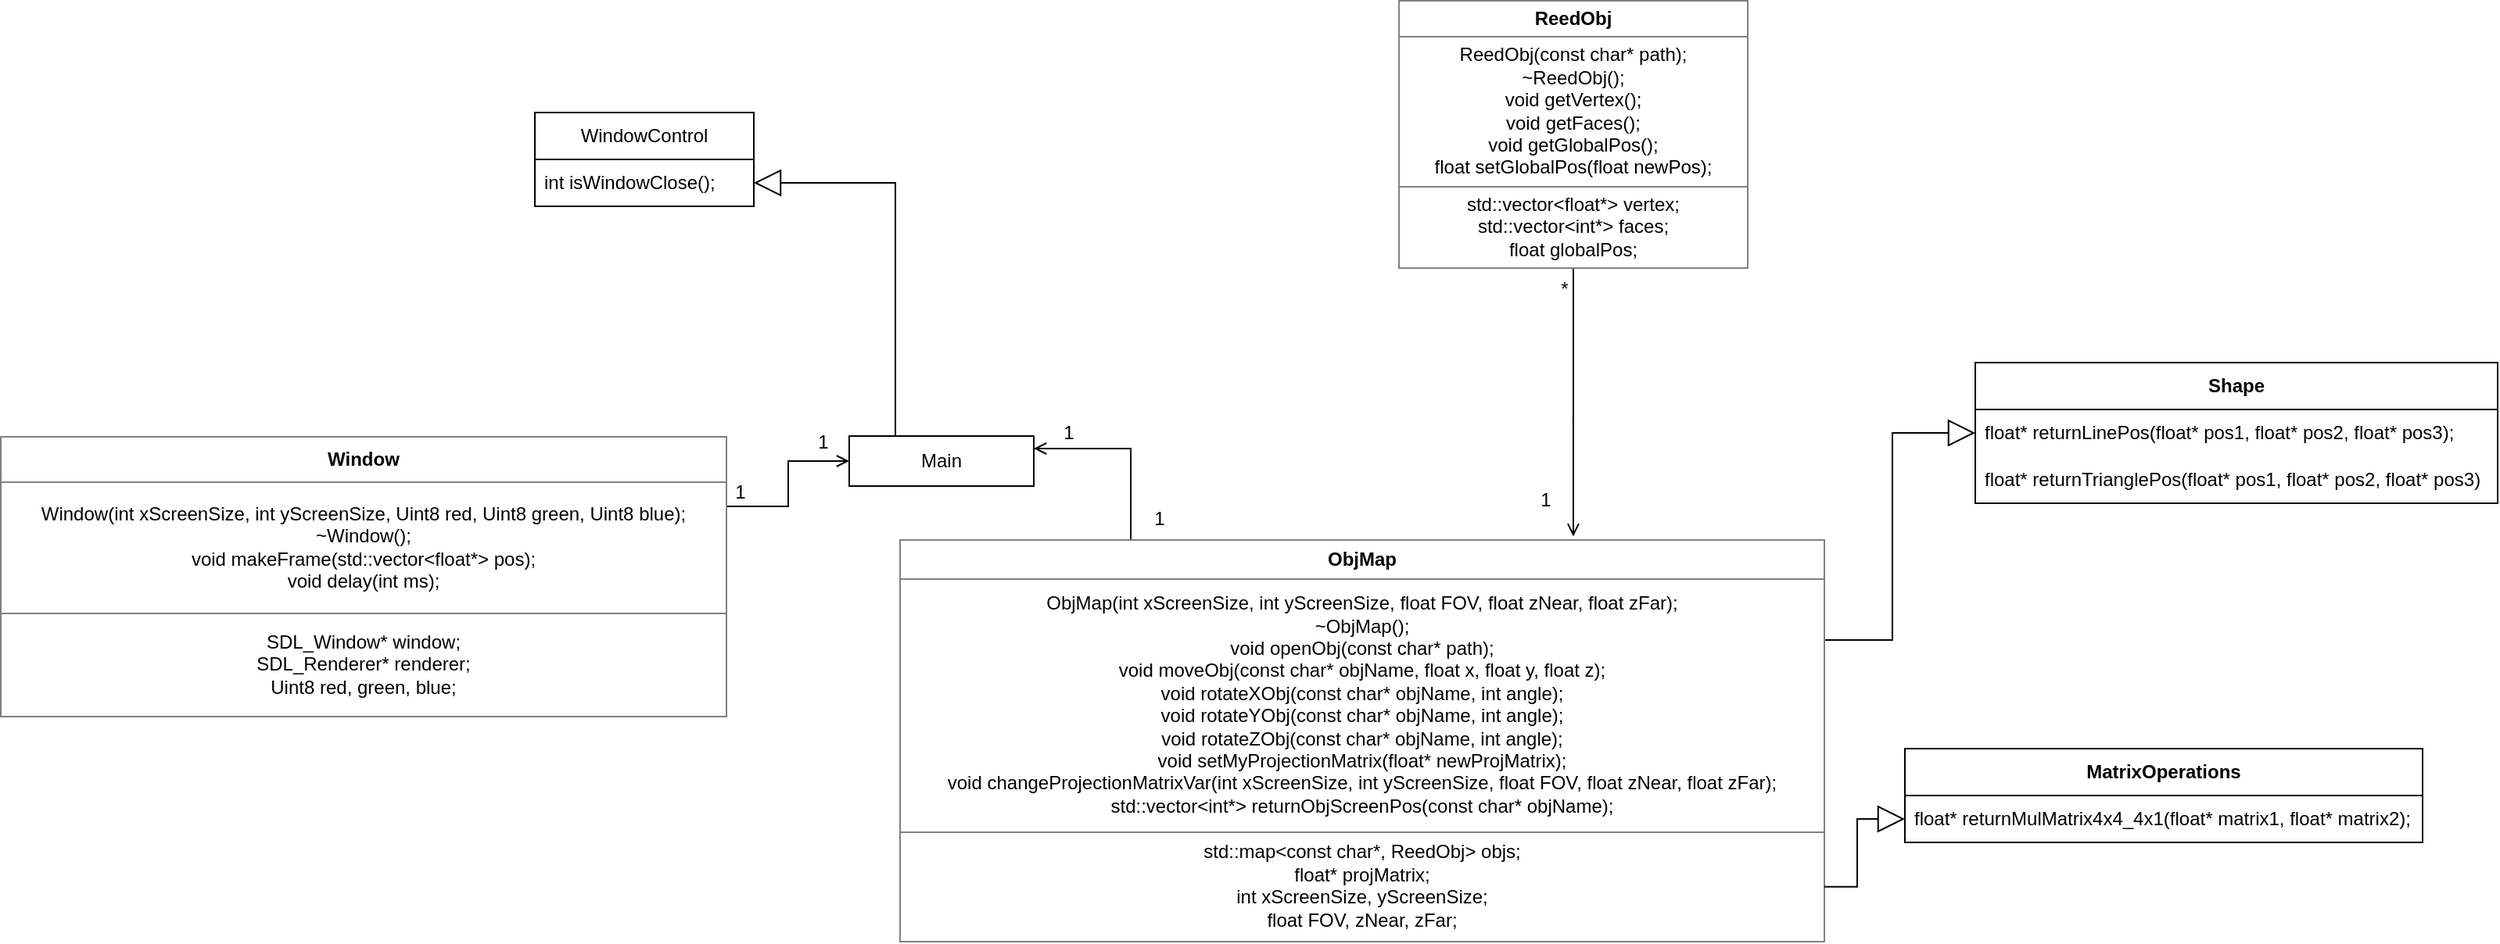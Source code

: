 <mxfile version="26.2.9">
  <diagram name="Σελίδα-1" id="OFntSI4oT4wJLD86fKHg">
    <mxGraphModel dx="1865" dy="984" grid="0" gridSize="10" guides="1" tooltips="1" connect="1" arrows="1" fold="1" page="0" pageScale="1" pageWidth="827" pageHeight="1169" math="0" shadow="0">
      <root>
        <mxCell id="0" />
        <mxCell id="1" parent="0" />
        <mxCell id="buyy8IlMTGKg0NcyNON4-15" value="" style="rounded=0;whiteSpace=wrap;html=1;" parent="1" vertex="1">
          <mxGeometry x="-2" y="-97" width="118" height="32" as="geometry" />
        </mxCell>
        <UserObject label="Main" placeholders="1" name="Variable" id="buyy8IlMTGKg0NcyNON4-16">
          <mxCell style="text;html=1;strokeColor=none;fillColor=none;align=center;verticalAlign=middle;whiteSpace=wrap;overflow=hidden;" parent="1" vertex="1">
            <mxGeometry x="17" y="-91" width="80" height="20" as="geometry" />
          </mxCell>
        </UserObject>
        <mxCell id="XmPGfUtXwGNJ7jX9oR1N-1" value="&lt;table border=&quot;1&quot; width=&quot;100%&quot; height=&quot;100%&quot; cellpadding=&quot;4&quot; style=&quot;width:100%;height:100%;border-collapse:collapse;&quot;&gt;&lt;tbody&gt;&lt;tr&gt;&lt;th align=&quot;center&quot;&gt;ReedObj&lt;/th&gt;&lt;/tr&gt;&lt;tr&gt;&lt;td align=&quot;center&quot;&gt;ReedObj(const char* path);&lt;br&gt;~ReedObj();&lt;br&gt;void getVertex();&lt;br&gt;void getFaces();&lt;br&gt;void getGlobalPos();&lt;br&gt;float setGlobalPos(float newPos);&lt;/td&gt;&lt;/tr&gt;&lt;tr&gt;&lt;td align=&quot;center&quot;&gt;std::vector&amp;lt;float*&amp;gt; vertex;&lt;br&gt;std::vector&amp;lt;int*&amp;gt; faces;&lt;br&gt;float globalPos;&lt;/td&gt;&lt;/tr&gt;&lt;/tbody&gt;&lt;/table&gt;" style="text;html=1;whiteSpace=wrap;strokeColor=none;fillColor=none;overflow=fill;" parent="1" vertex="1">
          <mxGeometry x="349" y="-376" width="224" height="172" as="geometry" />
        </mxCell>
        <mxCell id="XmPGfUtXwGNJ7jX9oR1N-28" style="edgeStyle=orthogonalEdgeStyle;rounded=0;orthogonalLoop=1;jettySize=auto;html=1;exitX=1;exitY=0.25;exitDx=0;exitDy=0;entryX=0;entryY=0.5;entryDx=0;entryDy=0;endArrow=block;endFill=0;endSize=15;" parent="1" source="XmPGfUtXwGNJ7jX9oR1N-2" target="XmPGfUtXwGNJ7jX9oR1N-24" edge="1">
          <mxGeometry relative="1" as="geometry" />
        </mxCell>
        <mxCell id="XmPGfUtXwGNJ7jX9oR1N-38" style="edgeStyle=orthogonalEdgeStyle;rounded=0;orthogonalLoop=1;jettySize=auto;html=1;exitX=0.25;exitY=0;exitDx=0;exitDy=0;entryX=1;entryY=0.25;entryDx=0;entryDy=0;endArrow=open;endFill=0;" parent="1" source="XmPGfUtXwGNJ7jX9oR1N-2" target="buyy8IlMTGKg0NcyNON4-15" edge="1">
          <mxGeometry relative="1" as="geometry" />
        </mxCell>
        <mxCell id="XmPGfUtXwGNJ7jX9oR1N-2" value="&lt;table border=&quot;1&quot; width=&quot;100%&quot; height=&quot;100%&quot; cellpadding=&quot;4&quot; style=&quot;width:100%;height:100%;border-collapse:collapse;&quot;&gt;&lt;tbody&gt;&lt;tr&gt;&lt;th align=&quot;center&quot;&gt;&lt;b&gt;ObjMap&lt;/b&gt;&lt;/th&gt;&lt;/tr&gt;&lt;tr&gt;&lt;td align=&quot;center&quot;&gt;ObjMap(int xScreenSize, int yScreenSize, float FOV, float zNear, float zFar);&lt;br&gt;~ObjMap();&lt;br&gt;void openObj(const char* path);&lt;br&gt;void moveObj(const char* objName, float x, float y, float z);&lt;br&gt;void rotateXObj(const char* objName, int angle);&lt;br&gt;void rotateYObj(const char* objName, int angle);&lt;br&gt;void rotateZObj(const char* objName, int angle);&lt;br&gt;void setMyProjectionMatrix(float* newProjMatrix);&lt;br&gt;void changeProjectionMatrixVar(int xScreenSize, int yScreenSize, float FOV, float zNear, float zFar);&lt;br&gt;std::vector&amp;lt;int*&amp;gt; returnObjScreenPos(const char* objName);&lt;/td&gt;&lt;/tr&gt;&lt;tr&gt;&lt;td align=&quot;center&quot;&gt;std::map&amp;lt;const char*, ReedObj&amp;gt; objs;&lt;br&gt;float* projMatrix;&lt;br&gt;int xScreenSize, yScreenSize;&lt;br&gt;float FOV, zNear, zFar;&lt;/td&gt;&lt;/tr&gt;&lt;/tbody&gt;&lt;/table&gt;" style="text;html=1;whiteSpace=wrap;strokeColor=none;fillColor=none;overflow=fill;" parent="1" vertex="1">
          <mxGeometry x="30" y="-31" width="592" height="258" as="geometry" />
        </mxCell>
        <mxCell id="XmPGfUtXwGNJ7jX9oR1N-56" style="edgeStyle=orthogonalEdgeStyle;rounded=0;orthogonalLoop=1;jettySize=auto;html=1;exitX=1;exitY=0.25;exitDx=0;exitDy=0;entryX=0;entryY=0.5;entryDx=0;entryDy=0;endArrow=open;endFill=0;" parent="1" source="XmPGfUtXwGNJ7jX9oR1N-3" target="buyy8IlMTGKg0NcyNON4-15" edge="1">
          <mxGeometry relative="1" as="geometry" />
        </mxCell>
        <mxCell id="XmPGfUtXwGNJ7jX9oR1N-3" value="&lt;table border=&quot;1&quot; width=&quot;100%&quot; height=&quot;100%&quot; cellpadding=&quot;4&quot; style=&quot;width:100%;height:100%;border-collapse:collapse;&quot;&gt;&lt;tbody&gt;&lt;tr&gt;&lt;th align=&quot;center&quot;&gt;Window&lt;/th&gt;&lt;/tr&gt;&lt;tr&gt;&lt;td align=&quot;center&quot;&gt;Window(int xScreenSize, int yScreenSize, Uint8 red, Uint8 green, Uint8 blue);&lt;br&gt;~Window();&lt;br&gt;void makeFrame(std::vector&amp;lt;float*&amp;gt; pos);&lt;br&gt;void delay(int ms);&lt;/td&gt;&lt;/tr&gt;&lt;tr&gt;&lt;td align=&quot;center&quot;&gt;SDL_Window* window;&lt;br&gt;SDL_Renderer* renderer;&lt;br&gt;Uint8 red, green, blue;&lt;/td&gt;&lt;/tr&gt;&lt;/tbody&gt;&lt;/table&gt;" style="text;html=1;whiteSpace=wrap;strokeColor=none;fillColor=none;overflow=fill;" parent="1" vertex="1">
          <mxGeometry x="-545" y="-97" width="465" height="180" as="geometry" />
        </mxCell>
        <mxCell id="XmPGfUtXwGNJ7jX9oR1N-16" value="&lt;b&gt;MatrixOperations&lt;/b&gt;" style="swimlane;fontStyle=0;childLayout=stackLayout;horizontal=1;startSize=30;horizontalStack=0;resizeParent=1;resizeParentMax=0;resizeLast=0;collapsible=1;marginBottom=0;whiteSpace=wrap;html=1;" parent="1" vertex="1">
          <mxGeometry x="673" y="103" width="331" height="60" as="geometry" />
        </mxCell>
        <mxCell id="XmPGfUtXwGNJ7jX9oR1N-17" value="float* returnMulMatrix4x4_4x1(float* matrix1, float* matrix2);" style="text;strokeColor=none;fillColor=none;align=left;verticalAlign=middle;spacingLeft=4;spacingRight=4;overflow=hidden;points=[[0,0.5],[1,0.5]];portConstraint=eastwest;rotatable=0;whiteSpace=wrap;html=1;" parent="XmPGfUtXwGNJ7jX9oR1N-16" vertex="1">
          <mxGeometry y="30" width="331" height="30" as="geometry" />
        </mxCell>
        <mxCell id="XmPGfUtXwGNJ7jX9oR1N-24" value="&lt;b&gt;Shape&lt;/b&gt;" style="swimlane;fontStyle=0;childLayout=stackLayout;horizontal=1;startSize=30;horizontalStack=0;resizeParent=1;resizeParentMax=0;resizeLast=0;collapsible=1;marginBottom=0;whiteSpace=wrap;html=1;" parent="1" vertex="1">
          <mxGeometry x="718" y="-144" width="334" height="90" as="geometry" />
        </mxCell>
        <mxCell id="XmPGfUtXwGNJ7jX9oR1N-25" value="&lt;span style=&quot;text-wrap-mode: nowrap; color: rgba(0, 0, 0, 0); font-family: monospace; font-size: 0px;&quot;&gt;%3CmxGraphModel%3E%3Croot%3E%3CmxCell%20id%3D%220%22%2F%3E%3CmxCell%20id%3D%221%22%20parent%3D%220%22%2F%3E%3CmxCell%20id%3D%222%22%20value%3D%22%26lt%3Bb%26gt%3BShape%26lt%3B%2Fb%26gt%3B%22%20style%3D%22swimlane%3BfontStyle%3D0%3BchildLayout%3DstackLayout%3Bhorizontal%3D1%3BstartSize%3D30%3BhorizontalStack%3D0%3BresizeParent%3D1%3BresizeParentMax%3D0%3BresizeLast%3D0%3Bcollapsible%3D1%3BmarginBottom%3D0%3BwhiteSpace%3Dwrap%3Bhtml%3D1%3B%22%20vertex%3D%221%22%20parent%3D%221%22%3E%3CmxGeometry%20x%3D%22638%22%20y%3D%22-47%22%20width%3D%22331%22%20height%3D%2260%22%20as%3D%22geometry%22%2F%3E%3C%2FmxCell%3E%3CmxCell%20id%3D%223%22%20value%3D%22float*%20returnTrianglePos(float*%20pos1%2C%20float*%20pos2%2C%20float*%20pos3)%3B%22%20style%3D%22text%3BstrokeColor%3Dnone%3BfillColor%3Dnone%3Balign%3Dleft%3BverticalAlign%3Dmiddle%3BspacingLeft%3D4%3BspacingRight%3D4%3Boverflow%3Dhidden%3Bpoints%3D%5B%5B0%2C0.5%5D%2C%5B1%2C0.5%5D%5D%3BportConstraint%3Deastwest%3Brotatable%3D0%3BwhiteSpace%3Dwrap%3Bhtml%3D1%3B%22%20vertex%3D%221%22%20parent%3D%222%22%3E%3CmxGeometry%20y%3D%2230%22%20width%3D%22331%22%20height%3D%2230%22%20as%3D%22geometry%22%2F%3E%3C%2FmxCell%3E%3C%2Froot%3E%3C%2FmxGraphModel%3E&lt;/span&gt;float* returnLinePos(float* pos1, float* pos2, float* pos3);" style="text;strokeColor=none;fillColor=none;align=left;verticalAlign=middle;spacingLeft=4;spacingRight=4;overflow=hidden;points=[[0,0.5],[1,0.5]];portConstraint=eastwest;rotatable=0;whiteSpace=wrap;html=1;" parent="XmPGfUtXwGNJ7jX9oR1N-24" vertex="1">
          <mxGeometry y="30" width="334" height="30" as="geometry" />
        </mxCell>
        <mxCell id="XmPGfUtXwGNJ7jX9oR1N-26" value="float* returnTrianglePos(float* pos1, float* pos2, float* pos3)" style="text;strokeColor=none;fillColor=none;align=left;verticalAlign=middle;spacingLeft=4;spacingRight=4;overflow=hidden;points=[[0,0.5],[1,0.5]];portConstraint=eastwest;rotatable=0;whiteSpace=wrap;html=1;" parent="XmPGfUtXwGNJ7jX9oR1N-24" vertex="1">
          <mxGeometry y="60" width="334" height="30" as="geometry" />
        </mxCell>
        <mxCell id="XmPGfUtXwGNJ7jX9oR1N-30" style="edgeStyle=orthogonalEdgeStyle;rounded=0;orthogonalLoop=1;jettySize=auto;html=1;exitX=0.999;exitY=0.862;exitDx=0;exitDy=0;entryX=0;entryY=0.75;entryDx=0;entryDy=0;endArrow=block;endFill=0;endSize=15;exitPerimeter=0;" parent="1" source="XmPGfUtXwGNJ7jX9oR1N-2" target="XmPGfUtXwGNJ7jX9oR1N-16" edge="1">
          <mxGeometry relative="1" as="geometry">
            <mxPoint x="557" y="130" as="sourcePoint" />
            <mxPoint x="682" y="111" as="targetPoint" />
          </mxGeometry>
        </mxCell>
        <mxCell id="XmPGfUtXwGNJ7jX9oR1N-31" style="edgeStyle=orthogonalEdgeStyle;rounded=0;orthogonalLoop=1;jettySize=auto;html=1;exitX=0.5;exitY=1;exitDx=0;exitDy=0;entryX=0.728;entryY=-0.007;entryDx=0;entryDy=0;entryPerimeter=0;endArrow=open;endFill=0;" parent="1" source="XmPGfUtXwGNJ7jX9oR1N-1" target="XmPGfUtXwGNJ7jX9oR1N-2" edge="1">
          <mxGeometry relative="1" as="geometry" />
        </mxCell>
        <mxCell id="XmPGfUtXwGNJ7jX9oR1N-32" value="*" style="text;html=1;align=center;verticalAlign=middle;resizable=0;points=[];autosize=1;strokeColor=none;fillColor=none;" parent="1" vertex="1">
          <mxGeometry x="443" y="-204" width="23" height="26" as="geometry" />
        </mxCell>
        <mxCell id="XmPGfUtXwGNJ7jX9oR1N-34" value="1" style="text;html=1;align=center;verticalAlign=middle;resizable=0;points=[];autosize=1;strokeColor=none;fillColor=none;" parent="1" vertex="1">
          <mxGeometry x="430" y="-69" width="25" height="26" as="geometry" />
        </mxCell>
        <mxCell id="XmPGfUtXwGNJ7jX9oR1N-39" value="1" style="text;html=1;align=center;verticalAlign=middle;resizable=0;points=[];autosize=1;strokeColor=none;fillColor=none;" parent="1" vertex="1">
          <mxGeometry x="183" y="-57" width="25" height="26" as="geometry" />
        </mxCell>
        <mxCell id="XmPGfUtXwGNJ7jX9oR1N-40" value="1" style="text;html=1;align=center;verticalAlign=middle;resizable=0;points=[];autosize=1;strokeColor=none;fillColor=none;" parent="1" vertex="1">
          <mxGeometry x="125" y="-112" width="25" height="26" as="geometry" />
        </mxCell>
        <mxCell id="XmPGfUtXwGNJ7jX9oR1N-52" value="WindowControl" style="swimlane;fontStyle=0;childLayout=stackLayout;horizontal=1;startSize=30;horizontalStack=0;resizeParent=1;resizeParentMax=0;resizeLast=0;collapsible=1;marginBottom=0;whiteSpace=wrap;html=1;" parent="1" vertex="1">
          <mxGeometry x="-203" y="-304" width="140" height="60" as="geometry" />
        </mxCell>
        <mxCell id="XmPGfUtXwGNJ7jX9oR1N-53" value="int isWindowClose();" style="text;strokeColor=none;fillColor=none;align=left;verticalAlign=middle;spacingLeft=4;spacingRight=4;overflow=hidden;points=[[0,0.5],[1,0.5]];portConstraint=eastwest;rotatable=0;whiteSpace=wrap;html=1;" parent="XmPGfUtXwGNJ7jX9oR1N-52" vertex="1">
          <mxGeometry y="30" width="140" height="30" as="geometry" />
        </mxCell>
        <mxCell id="XmPGfUtXwGNJ7jX9oR1N-58" style="edgeStyle=orthogonalEdgeStyle;rounded=0;orthogonalLoop=1;jettySize=auto;html=1;exitX=0.25;exitY=0;exitDx=0;exitDy=0;entryX=1;entryY=0.5;entryDx=0;entryDy=0;endArrow=block;endFill=0;endSize=15;" parent="1" source="buyy8IlMTGKg0NcyNON4-15" target="XmPGfUtXwGNJ7jX9oR1N-53" edge="1">
          <mxGeometry relative="1" as="geometry">
            <mxPoint x="208" y="-143" as="sourcePoint" />
            <mxPoint x="333" y="-162" as="targetPoint" />
          </mxGeometry>
        </mxCell>
        <mxCell id="XmPGfUtXwGNJ7jX9oR1N-59" value="1" style="text;html=1;align=center;verticalAlign=middle;resizable=0;points=[];autosize=1;strokeColor=none;fillColor=none;" parent="1" vertex="1">
          <mxGeometry x="-32" y="-106" width="25" height="26" as="geometry" />
        </mxCell>
        <mxCell id="XmPGfUtXwGNJ7jX9oR1N-60" value="1" style="text;html=1;align=center;verticalAlign=middle;resizable=0;points=[];autosize=1;strokeColor=none;fillColor=none;" parent="1" vertex="1">
          <mxGeometry x="-85" y="-74" width="25" height="26" as="geometry" />
        </mxCell>
      </root>
    </mxGraphModel>
  </diagram>
</mxfile>
